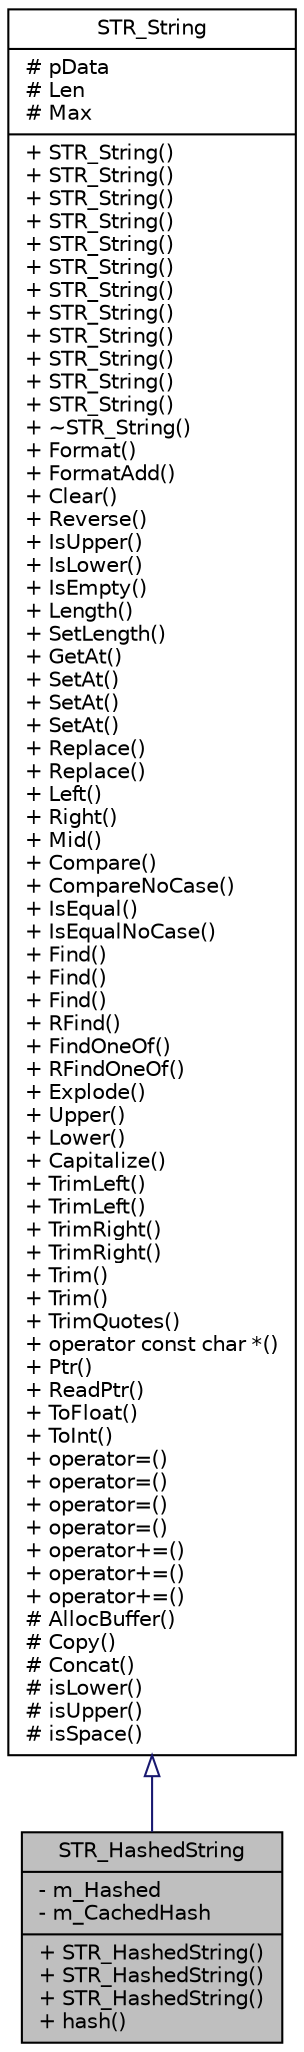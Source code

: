 digraph G
{
  edge [fontname="Helvetica",fontsize="10",labelfontname="Helvetica",labelfontsize="10"];
  node [fontname="Helvetica",fontsize="10",shape=record];
  Node1 [label="{STR_HashedString\n|- m_Hashed\l- m_CachedHash\l|+ STR_HashedString()\l+ STR_HashedString()\l+ STR_HashedString()\l+ hash()\l}",height=0.2,width=0.4,color="black", fillcolor="grey75", style="filled" fontcolor="black"];
  Node2 -> Node1 [dir=back,color="midnightblue",fontsize="10",style="solid",arrowtail="empty",fontname="Helvetica"];
  Node2 [label="{STR_String\n|# pData\l# Len\l# Max\l|+ STR_String()\l+ STR_String()\l+ STR_String()\l+ STR_String()\l+ STR_String()\l+ STR_String()\l+ STR_String()\l+ STR_String()\l+ STR_String()\l+ STR_String()\l+ STR_String()\l+ STR_String()\l+ ~STR_String()\l+ Format()\l+ FormatAdd()\l+ Clear()\l+ Reverse()\l+ IsUpper()\l+ IsLower()\l+ IsEmpty()\l+ Length()\l+ SetLength()\l+ GetAt()\l+ SetAt()\l+ SetAt()\l+ SetAt()\l+ Replace()\l+ Replace()\l+ Left()\l+ Right()\l+ Mid()\l+ Compare()\l+ CompareNoCase()\l+ IsEqual()\l+ IsEqualNoCase()\l+ Find()\l+ Find()\l+ Find()\l+ RFind()\l+ FindOneOf()\l+ RFindOneOf()\l+ Explode()\l+ Upper()\l+ Lower()\l+ Capitalize()\l+ TrimLeft()\l+ TrimLeft()\l+ TrimRight()\l+ TrimRight()\l+ Trim()\l+ Trim()\l+ TrimQuotes()\l+ operator const char *()\l+ Ptr()\l+ ReadPtr()\l+ ToFloat()\l+ ToInt()\l+ operator=()\l+ operator=()\l+ operator=()\l+ operator=()\l+ operator+=()\l+ operator+=()\l+ operator+=()\l# AllocBuffer()\l# Copy()\l# Concat()\l# isLower()\l# isUpper()\l# isSpace()\l}",height=0.2,width=0.4,color="black", fillcolor="white", style="filled",URL="$d6/dce/classSTR__String.html"];
}
